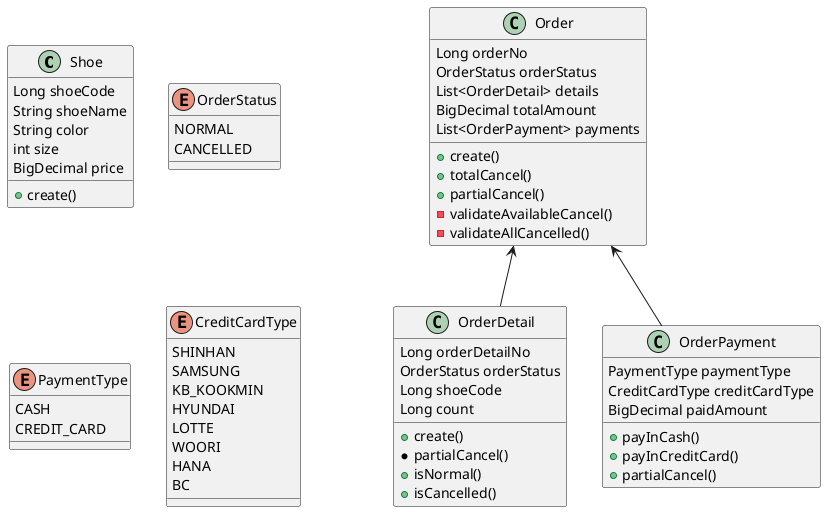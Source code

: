 @startuml

class Shoe {
Long shoeCode
String shoeName
String color
int size
BigDecimal price
+ create()
}

enum OrderStatus {
NORMAL
CANCELLED
}

class Order {
Long orderNo
OrderStatus orderStatus
List<OrderDetail> details
BigDecimal totalAmount
List<OrderPayment> payments
+ create()
+ totalCancel()
+ partialCancel()
- validateAvailableCancel()
- validateAllCancelled()
}

class OrderDetail {
Long orderDetailNo
OrderStatus orderStatus
Long shoeCode
Long count
+ create()
* partialCancel()
+ isNormal()
+ isCancelled()
}

class OrderPayment {
PaymentType paymentType
CreditCardType creditCardType
BigDecimal paidAmount
+ payInCash()
+ payInCreditCard()
+ partialCancel()
}

enum PaymentType {
CASH
CREDIT_CARD
}

enum CreditCardType {
SHINHAN
SAMSUNG
KB_KOOKMIN
HYUNDAI
LOTTE
WOORI
HANA
BC
}


Order <-- OrderDetail
Order <-- OrderPayment

@enduml